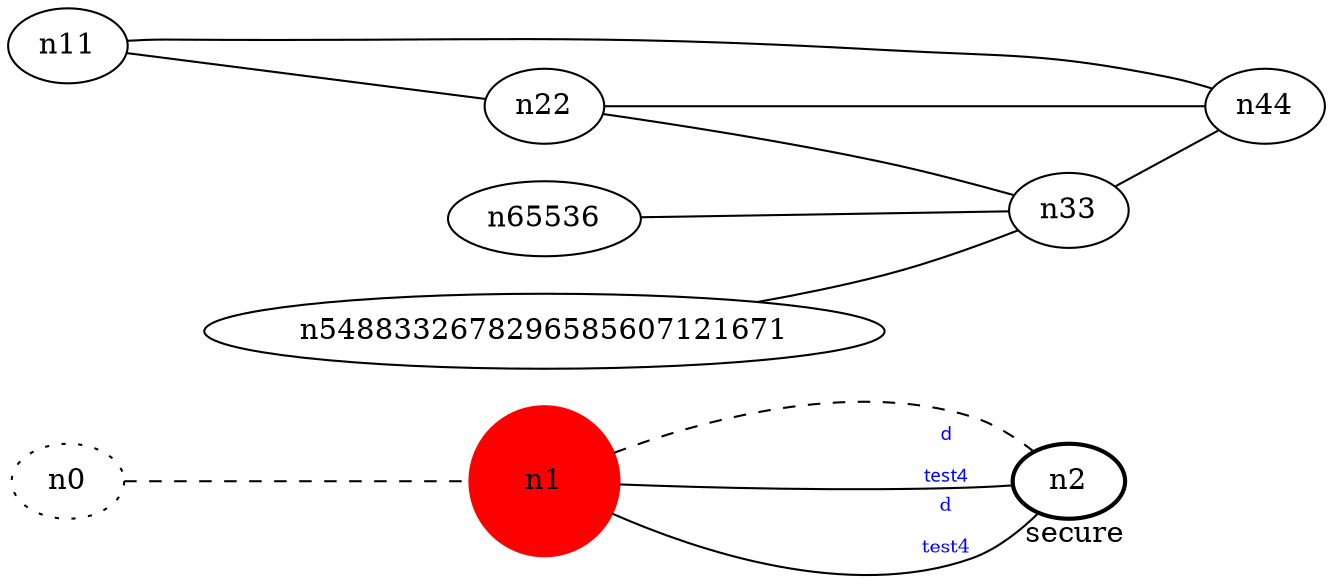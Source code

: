 graph test4 {
	rankdir=LR;
	fontcolor=blue; /* c0; c1; c0 -- c1 */
	n0 [style=dotted, fillcolor="#123456"]; // c2; c3; c2 -- c3
	n1 [height=1, width=1, color=red, style=filled];
	n2 [style=bold, xlabel="secure"];
	n0 -- n1 -- n2[style=dashed];
	n1 -- n2 [fontname="comic sans", label="d\n\l\G", fontcolor=blue, fontsize=9];
	n1 -- n2 [font𝟖name="comic sans", label="d\n\l\G", fontcolor=blue, fontsize=9];
	n11 -- n22;
	n65536 -- n33;
	n11 -- n44;
	n5488332678296585607121671 -- n33;
	n22 -- n33;
	n22 -- n44;
	n33 -- n44;
}
